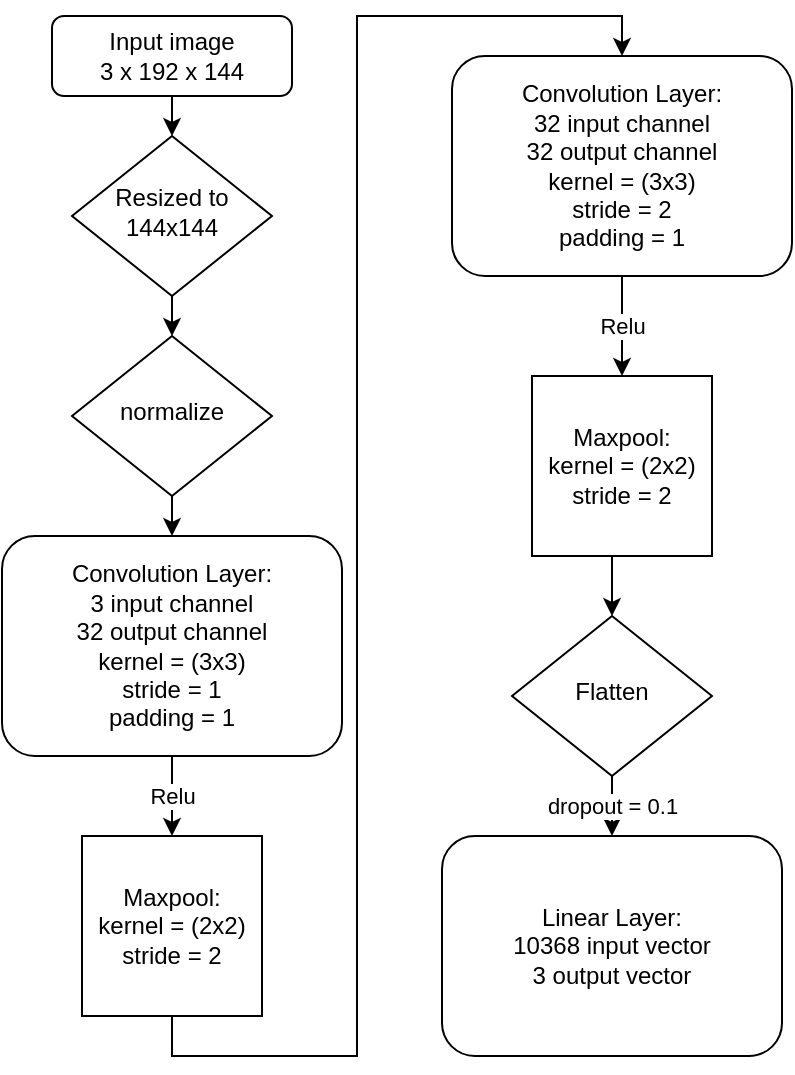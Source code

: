 <mxfile version="20.6.2" type="device"><diagram id="C5RBs43oDa-KdzZeNtuy" name="Page-1"><mxGraphModel dx="525" dy="907" grid="1" gridSize="10" guides="1" tooltips="1" connect="1" arrows="1" fold="1" page="1" pageScale="1" pageWidth="827" pageHeight="1169" math="0" shadow="0"><root><mxCell id="WIyWlLk6GJQsqaUBKTNV-0"/><mxCell id="WIyWlLk6GJQsqaUBKTNV-1" parent="WIyWlLk6GJQsqaUBKTNV-0"/><mxCell id="BKch_7iN-YNp4_sTAsjN-2" style="edgeStyle=orthogonalEdgeStyle;rounded=0;orthogonalLoop=1;jettySize=auto;html=1;exitX=0.5;exitY=1;exitDx=0;exitDy=0;entryX=0.5;entryY=0;entryDx=0;entryDy=0;" edge="1" parent="WIyWlLk6GJQsqaUBKTNV-1" source="WIyWlLk6GJQsqaUBKTNV-3" target="WIyWlLk6GJQsqaUBKTNV-6"><mxGeometry relative="1" as="geometry"/></mxCell><mxCell id="WIyWlLk6GJQsqaUBKTNV-3" value="Input image &lt;br&gt;3 x 192 x 144" style="rounded=1;whiteSpace=wrap;html=1;fontSize=12;glass=0;strokeWidth=1;shadow=0;" parent="WIyWlLk6GJQsqaUBKTNV-1" vertex="1"><mxGeometry x="160" y="40" width="120" height="40" as="geometry"/></mxCell><mxCell id="BKch_7iN-YNp4_sTAsjN-1" style="edgeStyle=orthogonalEdgeStyle;rounded=0;orthogonalLoop=1;jettySize=auto;html=1;exitX=0.5;exitY=1;exitDx=0;exitDy=0;entryX=0.5;entryY=0;entryDx=0;entryDy=0;" edge="1" parent="WIyWlLk6GJQsqaUBKTNV-1" source="WIyWlLk6GJQsqaUBKTNV-6" target="WIyWlLk6GJQsqaUBKTNV-10"><mxGeometry relative="1" as="geometry"/></mxCell><mxCell id="WIyWlLk6GJQsqaUBKTNV-6" value="Resized to&lt;br&gt;144x144" style="rhombus;whiteSpace=wrap;html=1;shadow=0;fontFamily=Helvetica;fontSize=12;align=center;strokeWidth=1;spacing=6;spacingTop=-4;" parent="WIyWlLk6GJQsqaUBKTNV-1" vertex="1"><mxGeometry x="170" y="100" width="100" height="80" as="geometry"/></mxCell><mxCell id="BKch_7iN-YNp4_sTAsjN-3" style="edgeStyle=orthogonalEdgeStyle;rounded=0;orthogonalLoop=1;jettySize=auto;html=1;exitX=0.5;exitY=1;exitDx=0;exitDy=0;entryX=0.5;entryY=0;entryDx=0;entryDy=0;" edge="1" parent="WIyWlLk6GJQsqaUBKTNV-1" source="WIyWlLk6GJQsqaUBKTNV-10" target="WIyWlLk6GJQsqaUBKTNV-11"><mxGeometry relative="1" as="geometry"/></mxCell><mxCell id="WIyWlLk6GJQsqaUBKTNV-10" value="normalize" style="rhombus;whiteSpace=wrap;html=1;shadow=0;fontFamily=Helvetica;fontSize=12;align=center;strokeWidth=1;spacing=6;spacingTop=-4;" parent="WIyWlLk6GJQsqaUBKTNV-1" vertex="1"><mxGeometry x="170" y="200" width="100" height="80" as="geometry"/></mxCell><mxCell id="BKch_7iN-YNp4_sTAsjN-6" value="Relu" style="edgeStyle=orthogonalEdgeStyle;rounded=0;orthogonalLoop=1;jettySize=auto;html=1;exitX=0.5;exitY=1;exitDx=0;exitDy=0;entryX=0.5;entryY=0;entryDx=0;entryDy=0;" edge="1" parent="WIyWlLk6GJQsqaUBKTNV-1" source="WIyWlLk6GJQsqaUBKTNV-11" target="BKch_7iN-YNp4_sTAsjN-5"><mxGeometry relative="1" as="geometry"/></mxCell><mxCell id="WIyWlLk6GJQsqaUBKTNV-11" value="Convolution Layer:&lt;br&gt;3 input channel&lt;br&gt;32 output channel&lt;br&gt;kernel = (3x3)&lt;br&gt;stride = 1&lt;br&gt;padding = 1" style="rounded=1;whiteSpace=wrap;html=1;fontSize=12;glass=0;strokeWidth=1;shadow=0;" parent="WIyWlLk6GJQsqaUBKTNV-1" vertex="1"><mxGeometry x="135" y="300" width="170" height="110" as="geometry"/></mxCell><mxCell id="BKch_7iN-YNp4_sTAsjN-10" style="edgeStyle=orthogonalEdgeStyle;rounded=0;orthogonalLoop=1;jettySize=auto;html=1;exitX=0.5;exitY=1;exitDx=0;exitDy=0;entryX=0.5;entryY=0;entryDx=0;entryDy=0;" edge="1" parent="WIyWlLk6GJQsqaUBKTNV-1" source="BKch_7iN-YNp4_sTAsjN-5" target="BKch_7iN-YNp4_sTAsjN-8"><mxGeometry relative="1" as="geometry"/></mxCell><mxCell id="BKch_7iN-YNp4_sTAsjN-5" value="Maxpool:&lt;br&gt;kernel = (2x2)&lt;br&gt;stride = 2" style="whiteSpace=wrap;html=1;aspect=fixed;" vertex="1" parent="WIyWlLk6GJQsqaUBKTNV-1"><mxGeometry x="175" y="450" width="90" height="90" as="geometry"/></mxCell><mxCell id="BKch_7iN-YNp4_sTAsjN-7" value="Relu" style="edgeStyle=orthogonalEdgeStyle;rounded=0;orthogonalLoop=1;jettySize=auto;html=1;exitX=0.5;exitY=1;exitDx=0;exitDy=0;entryX=0.5;entryY=0;entryDx=0;entryDy=0;" edge="1" parent="WIyWlLk6GJQsqaUBKTNV-1" source="BKch_7iN-YNp4_sTAsjN-8" target="BKch_7iN-YNp4_sTAsjN-9"><mxGeometry relative="1" as="geometry"/></mxCell><mxCell id="BKch_7iN-YNp4_sTAsjN-8" value="Convolution Layer:&lt;br&gt;32 input channel&lt;br&gt;32 output channel&lt;br&gt;kernel = (3x3)&lt;br&gt;stride = 2&lt;br&gt;padding = 1" style="rounded=1;whiteSpace=wrap;html=1;fontSize=12;glass=0;strokeWidth=1;shadow=0;" vertex="1" parent="WIyWlLk6GJQsqaUBKTNV-1"><mxGeometry x="360" y="60" width="170" height="110" as="geometry"/></mxCell><mxCell id="BKch_7iN-YNp4_sTAsjN-12" style="edgeStyle=orthogonalEdgeStyle;rounded=0;orthogonalLoop=1;jettySize=auto;html=1;exitX=0.5;exitY=1;exitDx=0;exitDy=0;entryX=0.5;entryY=0;entryDx=0;entryDy=0;" edge="1" parent="WIyWlLk6GJQsqaUBKTNV-1" source="BKch_7iN-YNp4_sTAsjN-9" target="BKch_7iN-YNp4_sTAsjN-11"><mxGeometry relative="1" as="geometry"/></mxCell><mxCell id="BKch_7iN-YNp4_sTAsjN-9" value="Maxpool:&lt;br&gt;kernel = (2x2)&lt;br&gt;stride = 2" style="whiteSpace=wrap;html=1;aspect=fixed;" vertex="1" parent="WIyWlLk6GJQsqaUBKTNV-1"><mxGeometry x="400" y="220" width="90" height="90" as="geometry"/></mxCell><mxCell id="BKch_7iN-YNp4_sTAsjN-14" value="dropout = 0.1" style="edgeStyle=orthogonalEdgeStyle;rounded=0;orthogonalLoop=1;jettySize=auto;html=1;exitX=0.5;exitY=1;exitDx=0;exitDy=0;entryX=0.5;entryY=0;entryDx=0;entryDy=0;" edge="1" parent="WIyWlLk6GJQsqaUBKTNV-1" source="BKch_7iN-YNp4_sTAsjN-11" target="BKch_7iN-YNp4_sTAsjN-13"><mxGeometry relative="1" as="geometry"/></mxCell><mxCell id="BKch_7iN-YNp4_sTAsjN-11" value="Flatten" style="rhombus;whiteSpace=wrap;html=1;shadow=0;fontFamily=Helvetica;fontSize=12;align=center;strokeWidth=1;spacing=6;spacingTop=-4;" vertex="1" parent="WIyWlLk6GJQsqaUBKTNV-1"><mxGeometry x="390" y="340" width="100" height="80" as="geometry"/></mxCell><mxCell id="BKch_7iN-YNp4_sTAsjN-13" value="Linear Layer:&lt;br&gt;10368 input vector&lt;br&gt;3 output vector" style="rounded=1;whiteSpace=wrap;html=1;fontSize=12;glass=0;strokeWidth=1;shadow=0;" vertex="1" parent="WIyWlLk6GJQsqaUBKTNV-1"><mxGeometry x="355" y="450" width="170" height="110" as="geometry"/></mxCell></root></mxGraphModel></diagram></mxfile>